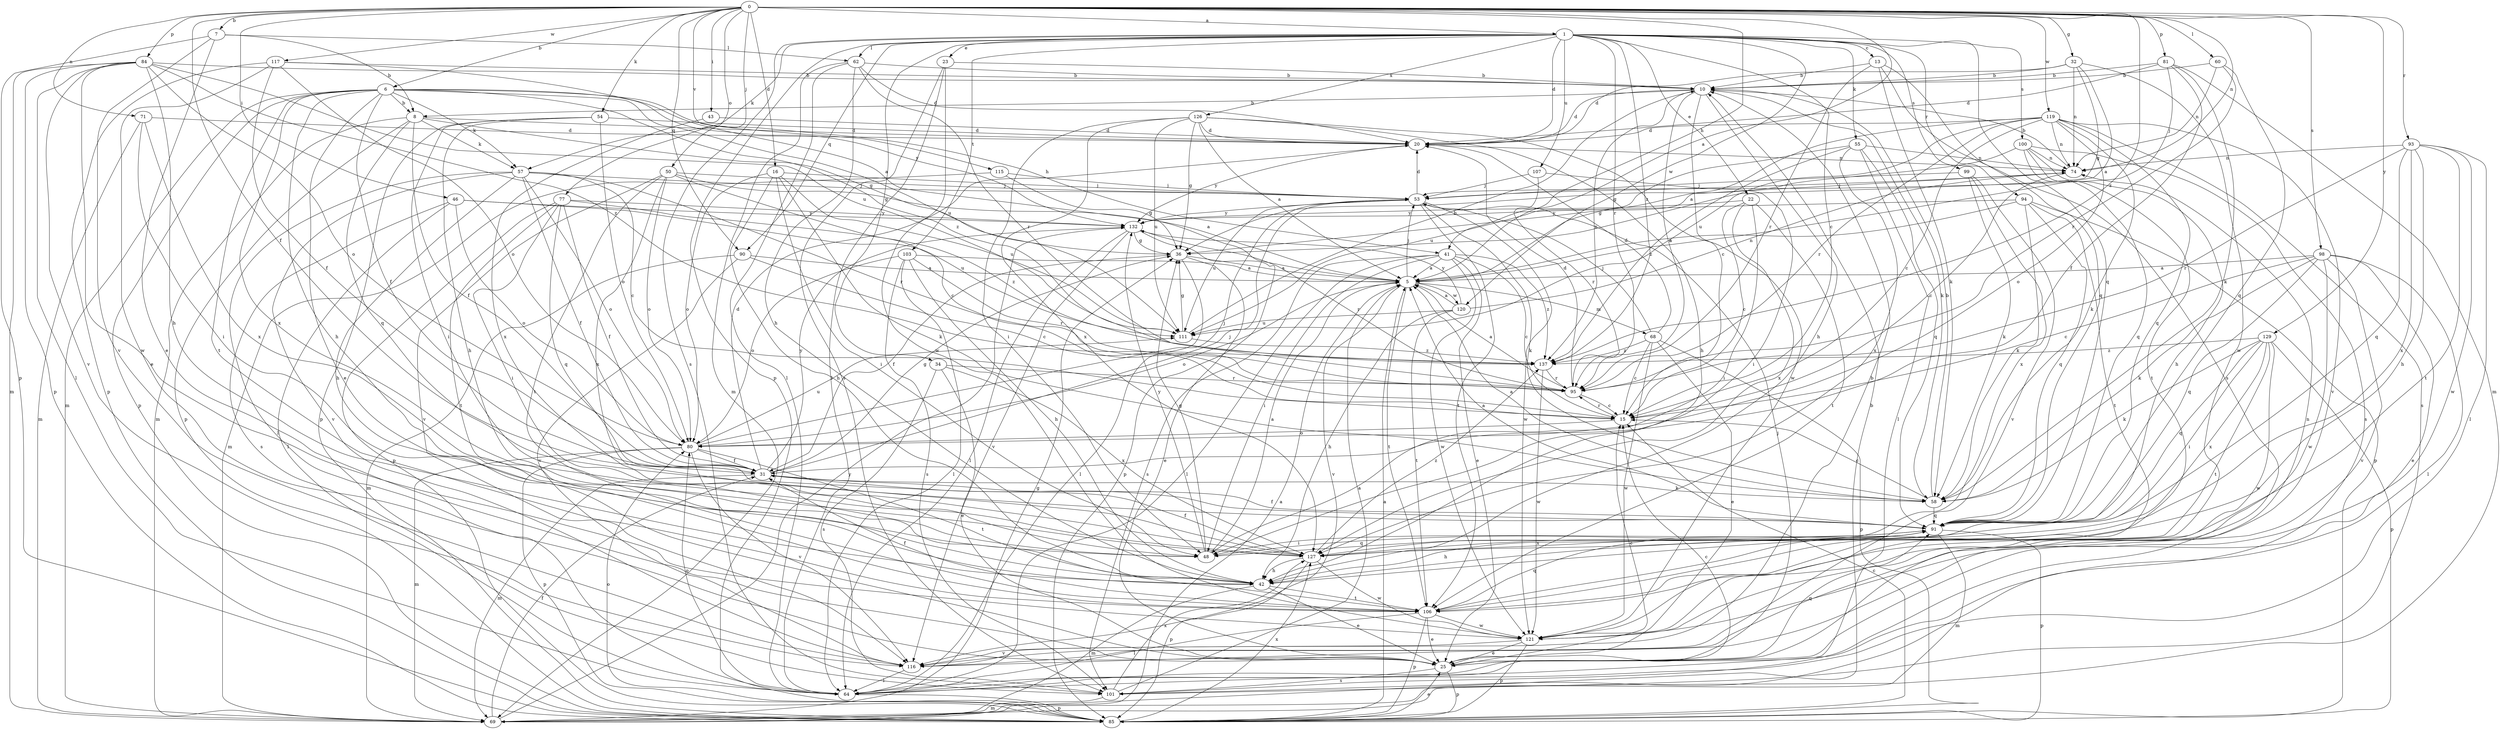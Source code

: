 strict digraph  {
0;
1;
5;
6;
7;
8;
10;
13;
15;
16;
20;
22;
23;
25;
31;
32;
34;
36;
41;
42;
43;
46;
48;
50;
53;
54;
55;
57;
58;
60;
62;
64;
68;
69;
71;
74;
77;
80;
81;
84;
85;
90;
91;
93;
94;
95;
98;
99;
100;
101;
103;
106;
107;
111;
115;
116;
117;
119;
120;
121;
126;
127;
129;
132;
137;
0 -> 1  [label=a];
0 -> 5  [label=a];
0 -> 6  [label=b];
0 -> 7  [label=b];
0 -> 16  [label=d];
0 -> 31  [label=f];
0 -> 32  [label=g];
0 -> 41  [label=h];
0 -> 43  [label=i];
0 -> 46  [label=i];
0 -> 50  [label=j];
0 -> 54  [label=k];
0 -> 60  [label=l];
0 -> 71  [label=n];
0 -> 74  [label=n];
0 -> 77  [label=o];
0 -> 81  [label=p];
0 -> 84  [label=p];
0 -> 90  [label=q];
0 -> 93  [label=r];
0 -> 98  [label=s];
0 -> 115  [label=v];
0 -> 117  [label=w];
0 -> 119  [label=w];
0 -> 129  [label=y];
0 -> 137  [label=z];
1 -> 13  [label=c];
1 -> 15  [label=c];
1 -> 20  [label=d];
1 -> 22  [label=e];
1 -> 23  [label=e];
1 -> 34  [label=g];
1 -> 55  [label=k];
1 -> 57  [label=k];
1 -> 62  [label=l];
1 -> 85  [label=p];
1 -> 90  [label=q];
1 -> 91  [label=q];
1 -> 94  [label=r];
1 -> 95  [label=r];
1 -> 99  [label=s];
1 -> 100  [label=s];
1 -> 101  [label=s];
1 -> 103  [label=t];
1 -> 107  [label=u];
1 -> 120  [label=w];
1 -> 126  [label=x];
1 -> 137  [label=z];
5 -> 53  [label=j];
5 -> 68  [label=m];
5 -> 80  [label=o];
5 -> 106  [label=t];
5 -> 116  [label=v];
5 -> 120  [label=w];
6 -> 8  [label=b];
6 -> 25  [label=e];
6 -> 31  [label=f];
6 -> 41  [label=h];
6 -> 42  [label=h];
6 -> 57  [label=k];
6 -> 69  [label=m];
6 -> 85  [label=p];
6 -> 106  [label=t];
6 -> 111  [label=u];
6 -> 127  [label=x];
6 -> 132  [label=y];
6 -> 137  [label=z];
7 -> 8  [label=b];
7 -> 25  [label=e];
7 -> 62  [label=l];
7 -> 85  [label=p];
7 -> 116  [label=v];
8 -> 20  [label=d];
8 -> 31  [label=f];
8 -> 36  [label=g];
8 -> 57  [label=k];
8 -> 69  [label=m];
8 -> 85  [label=p];
8 -> 91  [label=q];
10 -> 8  [label=b];
10 -> 15  [label=c];
10 -> 20  [label=d];
10 -> 42  [label=h];
10 -> 58  [label=k];
10 -> 95  [label=r];
10 -> 137  [label=z];
13 -> 10  [label=b];
13 -> 58  [label=k];
13 -> 91  [label=q];
13 -> 95  [label=r];
13 -> 101  [label=s];
15 -> 80  [label=o];
15 -> 95  [label=r];
16 -> 42  [label=h];
16 -> 48  [label=i];
16 -> 53  [label=j];
16 -> 58  [label=k];
16 -> 80  [label=o];
16 -> 111  [label=u];
20 -> 74  [label=n];
20 -> 132  [label=y];
22 -> 15  [label=c];
22 -> 48  [label=i];
22 -> 106  [label=t];
22 -> 127  [label=x];
22 -> 132  [label=y];
23 -> 10  [label=b];
23 -> 64  [label=l];
23 -> 101  [label=s];
23 -> 121  [label=w];
25 -> 15  [label=c];
25 -> 53  [label=j];
25 -> 74  [label=n];
25 -> 85  [label=p];
25 -> 91  [label=q];
25 -> 101  [label=s];
31 -> 20  [label=d];
31 -> 36  [label=g];
31 -> 53  [label=j];
31 -> 58  [label=k];
31 -> 69  [label=m];
31 -> 132  [label=y];
32 -> 5  [label=a];
32 -> 10  [label=b];
32 -> 20  [label=d];
32 -> 36  [label=g];
32 -> 74  [label=n];
32 -> 121  [label=w];
34 -> 25  [label=e];
34 -> 95  [label=r];
34 -> 101  [label=s];
34 -> 127  [label=x];
36 -> 5  [label=a];
36 -> 25  [label=e];
36 -> 31  [label=f];
36 -> 64  [label=l];
41 -> 5  [label=a];
41 -> 15  [label=c];
41 -> 25  [label=e];
41 -> 48  [label=i];
41 -> 64  [label=l];
41 -> 101  [label=s];
41 -> 121  [label=w];
41 -> 137  [label=z];
42 -> 25  [label=e];
42 -> 69  [label=m];
42 -> 106  [label=t];
43 -> 20  [label=d];
43 -> 127  [label=x];
46 -> 64  [label=l];
46 -> 80  [label=o];
46 -> 101  [label=s];
46 -> 111  [label=u];
46 -> 132  [label=y];
48 -> 5  [label=a];
48 -> 36  [label=g];
48 -> 91  [label=q];
48 -> 132  [label=y];
50 -> 5  [label=a];
50 -> 15  [label=c];
50 -> 53  [label=j];
50 -> 80  [label=o];
50 -> 106  [label=t];
50 -> 116  [label=v];
50 -> 127  [label=x];
53 -> 20  [label=d];
53 -> 58  [label=k];
53 -> 106  [label=t];
53 -> 111  [label=u];
53 -> 121  [label=w];
53 -> 132  [label=y];
54 -> 20  [label=d];
54 -> 42  [label=h];
54 -> 48  [label=i];
54 -> 80  [label=o];
54 -> 85  [label=p];
55 -> 64  [label=l];
55 -> 74  [label=n];
55 -> 91  [label=q];
55 -> 111  [label=u];
55 -> 127  [label=x];
55 -> 137  [label=z];
57 -> 15  [label=c];
57 -> 31  [label=f];
57 -> 42  [label=h];
57 -> 53  [label=j];
57 -> 64  [label=l];
57 -> 80  [label=o];
57 -> 95  [label=r];
57 -> 116  [label=v];
58 -> 5  [label=a];
58 -> 10  [label=b];
58 -> 15  [label=c];
58 -> 91  [label=q];
60 -> 10  [label=b];
60 -> 74  [label=n];
60 -> 91  [label=q];
60 -> 95  [label=r];
62 -> 10  [label=b];
62 -> 20  [label=d];
62 -> 42  [label=h];
62 -> 64  [label=l];
62 -> 69  [label=m];
62 -> 95  [label=r];
64 -> 15  [label=c];
64 -> 80  [label=o];
64 -> 85  [label=p];
68 -> 15  [label=c];
68 -> 20  [label=d];
68 -> 25  [label=e];
68 -> 53  [label=j];
68 -> 85  [label=p];
68 -> 121  [label=w];
68 -> 137  [label=z];
69 -> 5  [label=a];
69 -> 10  [label=b];
69 -> 31  [label=f];
69 -> 36  [label=g];
69 -> 132  [label=y];
71 -> 20  [label=d];
71 -> 48  [label=i];
71 -> 69  [label=m];
71 -> 127  [label=x];
74 -> 10  [label=b];
74 -> 15  [label=c];
74 -> 36  [label=g];
74 -> 53  [label=j];
77 -> 31  [label=f];
77 -> 48  [label=i];
77 -> 85  [label=p];
77 -> 91  [label=q];
77 -> 106  [label=t];
77 -> 132  [label=y];
77 -> 137  [label=z];
80 -> 31  [label=f];
80 -> 53  [label=j];
80 -> 69  [label=m];
80 -> 85  [label=p];
80 -> 106  [label=t];
80 -> 111  [label=u];
80 -> 116  [label=v];
81 -> 10  [label=b];
81 -> 20  [label=d];
81 -> 31  [label=f];
81 -> 53  [label=j];
81 -> 58  [label=k];
81 -> 69  [label=m];
84 -> 10  [label=b];
84 -> 42  [label=h];
84 -> 64  [label=l];
84 -> 69  [label=m];
84 -> 80  [label=o];
84 -> 85  [label=p];
84 -> 111  [label=u];
84 -> 116  [label=v];
84 -> 121  [label=w];
84 -> 137  [label=z];
85 -> 5  [label=a];
85 -> 15  [label=c];
85 -> 25  [label=e];
85 -> 80  [label=o];
85 -> 127  [label=x];
90 -> 5  [label=a];
90 -> 15  [label=c];
90 -> 69  [label=m];
90 -> 116  [label=v];
91 -> 5  [label=a];
91 -> 31  [label=f];
91 -> 42  [label=h];
91 -> 48  [label=i];
91 -> 69  [label=m];
91 -> 85  [label=p];
91 -> 127  [label=x];
93 -> 42  [label=h];
93 -> 64  [label=l];
93 -> 74  [label=n];
93 -> 91  [label=q];
93 -> 95  [label=r];
93 -> 106  [label=t];
93 -> 121  [label=w];
93 -> 127  [label=x];
94 -> 5  [label=a];
94 -> 58  [label=k];
94 -> 85  [label=p];
94 -> 91  [label=q];
94 -> 106  [label=t];
94 -> 132  [label=y];
95 -> 5  [label=a];
95 -> 15  [label=c];
95 -> 20  [label=d];
98 -> 5  [label=a];
98 -> 15  [label=c];
98 -> 25  [label=e];
98 -> 58  [label=k];
98 -> 64  [label=l];
98 -> 91  [label=q];
98 -> 116  [label=v];
98 -> 121  [label=w];
99 -> 53  [label=j];
99 -> 58  [label=k];
99 -> 116  [label=v];
99 -> 127  [label=x];
100 -> 36  [label=g];
100 -> 42  [label=h];
100 -> 74  [label=n];
100 -> 91  [label=q];
100 -> 101  [label=s];
100 -> 106  [label=t];
101 -> 5  [label=a];
101 -> 69  [label=m];
101 -> 127  [label=x];
103 -> 5  [label=a];
103 -> 42  [label=h];
103 -> 64  [label=l];
103 -> 80  [label=o];
103 -> 95  [label=r];
103 -> 101  [label=s];
106 -> 25  [label=e];
106 -> 31  [label=f];
106 -> 64  [label=l];
106 -> 85  [label=p];
106 -> 91  [label=q];
106 -> 121  [label=w];
107 -> 48  [label=i];
107 -> 53  [label=j];
107 -> 95  [label=r];
111 -> 10  [label=b];
111 -> 36  [label=g];
111 -> 137  [label=z];
115 -> 36  [label=g];
115 -> 53  [label=j];
115 -> 69  [label=m];
116 -> 10  [label=b];
116 -> 64  [label=l];
117 -> 5  [label=a];
117 -> 10  [label=b];
117 -> 25  [label=e];
117 -> 31  [label=f];
117 -> 80  [label=o];
117 -> 85  [label=p];
119 -> 5  [label=a];
119 -> 15  [label=c];
119 -> 20  [label=d];
119 -> 58  [label=k];
119 -> 74  [label=n];
119 -> 80  [label=o];
119 -> 91  [label=q];
119 -> 95  [label=r];
119 -> 101  [label=s];
119 -> 111  [label=u];
119 -> 116  [label=v];
120 -> 5  [label=a];
120 -> 42  [label=h];
120 -> 74  [label=n];
120 -> 106  [label=t];
120 -> 111  [label=u];
120 -> 132  [label=y];
121 -> 25  [label=e];
121 -> 85  [label=p];
121 -> 116  [label=v];
126 -> 5  [label=a];
126 -> 20  [label=d];
126 -> 36  [label=g];
126 -> 42  [label=h];
126 -> 48  [label=i];
126 -> 111  [label=u];
126 -> 121  [label=w];
126 -> 127  [label=x];
127 -> 31  [label=f];
127 -> 42  [label=h];
127 -> 85  [label=p];
127 -> 121  [label=w];
127 -> 137  [label=z];
129 -> 48  [label=i];
129 -> 58  [label=k];
129 -> 85  [label=p];
129 -> 91  [label=q];
129 -> 106  [label=t];
129 -> 121  [label=w];
129 -> 127  [label=x];
129 -> 137  [label=z];
132 -> 36  [label=g];
132 -> 64  [label=l];
132 -> 85  [label=p];
132 -> 95  [label=r];
132 -> 116  [label=v];
137 -> 95  [label=r];
137 -> 121  [label=w];
}
